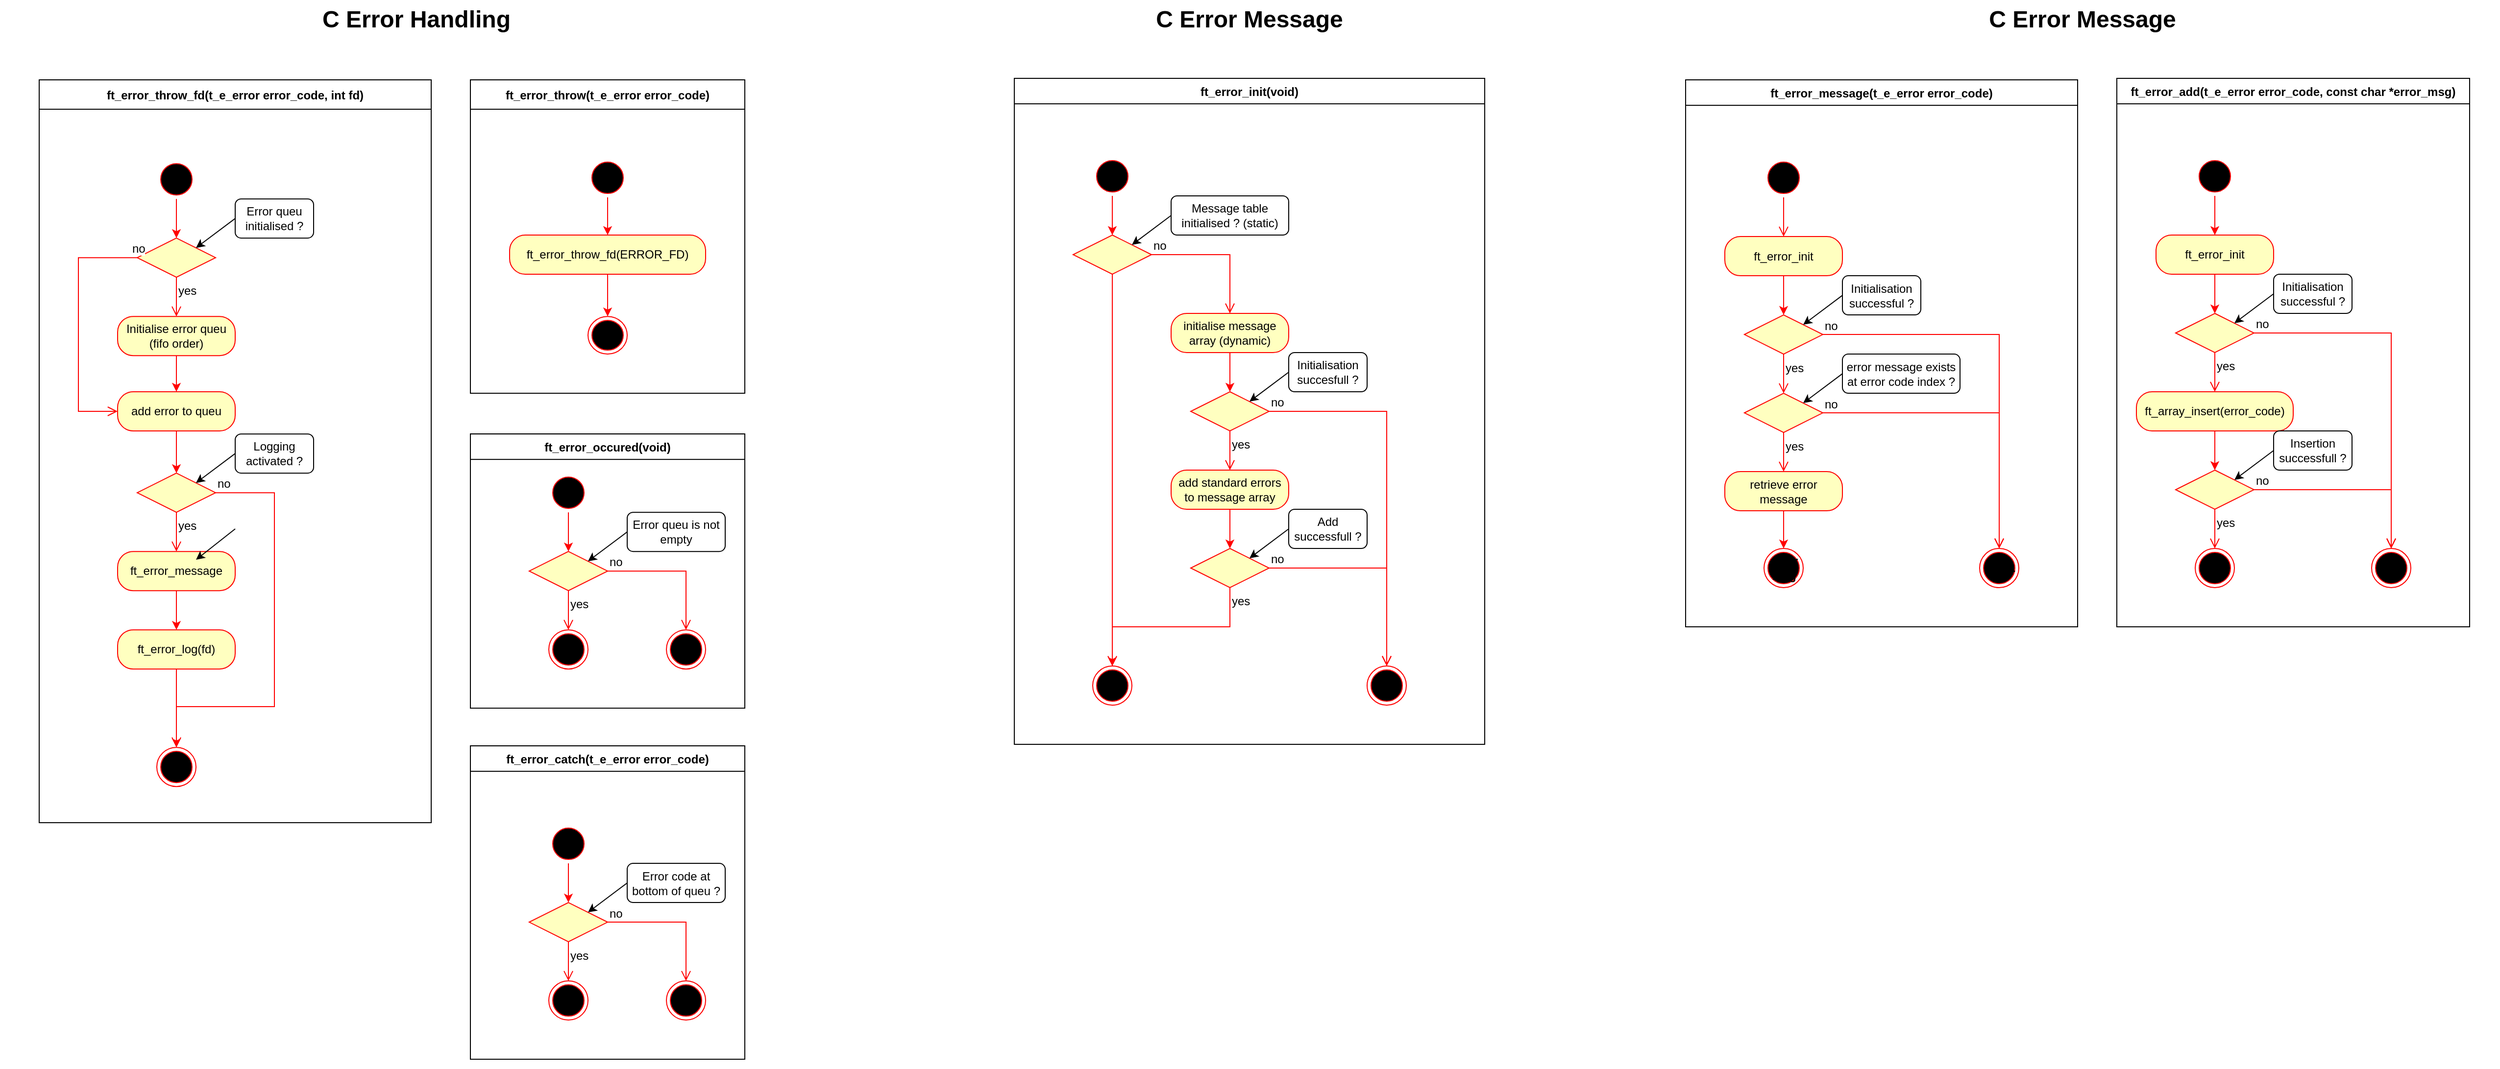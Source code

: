 <mxfile version="20.3.0" type="device"><diagram id="s4nt5JwHu6qUkKBdxJaM" name="Page-1"><mxGraphModel dx="1550" dy="939" grid="1" gridSize="10" guides="1" tooltips="1" connect="1" arrows="1" fold="1" page="1" pageScale="1" pageWidth="850" pageHeight="1100" math="0" shadow="0"><root><mxCell id="0"/><mxCell id="1" parent="0"/><mxCell id="h3yxT8eMC9dMR3vsySOS-83" value="" style="rounded=0;whiteSpace=wrap;html=1;strokeColor=default;fontSize=12;fillColor=none;" parent="1" vertex="1"><mxGeometry x="1035" y="80" width="480" height="680" as="geometry"/></mxCell><mxCell id="h3yxT8eMC9dMR3vsySOS-72" value="" style="rounded=0;whiteSpace=wrap;html=1;strokeColor=default;fontSize=12;fillColor=none;" parent="1" vertex="1"><mxGeometry x="1720" y="81.54" width="400" height="558.46" as="geometry"/></mxCell><mxCell id="h3yxT8eMC9dMR3vsySOS-24" value="" style="rounded=0;whiteSpace=wrap;html=1;strokeColor=default;fontSize=12;fillColor=none;" parent="1" vertex="1"><mxGeometry x="480" y="81.54" width="280" height="320" as="geometry"/></mxCell><mxCell id="h3yxT8eMC9dMR3vsySOS-1" value="C Error Handling" style="text;html=1;strokeColor=none;fillColor=none;align=center;verticalAlign=middle;whiteSpace=wrap;rounded=0;fontStyle=1;fontSize=24;" parent="1" vertex="1"><mxGeometry width="850" height="40" as="geometry"/></mxCell><mxCell id="h3yxT8eMC9dMR3vsySOS-196" style="edgeStyle=orthogonalEdgeStyle;rounded=0;sketch=0;orthogonalLoop=1;jettySize=auto;html=1;entryX=0.5;entryY=0;entryDx=0;entryDy=0;strokeColor=#FF0000;fontFamily=Helvetica;fontSize=12;fontColor=#7EA6E0;" parent="1" source="h3yxT8eMC9dMR3vsySOS-3" target="h3yxT8eMC9dMR3vsySOS-195" edge="1"><mxGeometry relative="1" as="geometry"/></mxCell><mxCell id="h3yxT8eMC9dMR3vsySOS-3" value="" style="ellipse;html=1;shape=startState;fillColor=#000000;strokeColor=#ff0000;fontSize=12;" parent="1" vertex="1"><mxGeometry x="600" y="161.54" width="40" height="40" as="geometry"/></mxCell><mxCell id="h3yxT8eMC9dMR3vsySOS-25" value="ft_error_throw(t_e_error error_code)" style="text;align=center;fontStyle=1;verticalAlign=middle;spacingLeft=3;spacingRight=3;strokeColor=default;rotatable=0;points=[[0,0.5],[1,0.5]];portConstraint=eastwest;rounded=0;fontSize=12;fillColor=default;" parent="1" vertex="1"><mxGeometry x="480" y="81.54" width="280" height="30" as="geometry"/></mxCell><mxCell id="h3yxT8eMC9dMR3vsySOS-29" value="" style="rounded=0;whiteSpace=wrap;html=1;strokeColor=default;fontSize=12;fillColor=none;" parent="1" vertex="1"><mxGeometry x="480" y="443.08" width="280" height="280" as="geometry"/></mxCell><mxCell id="h3yxT8eMC9dMR3vsySOS-30" value="ft_error_occured(void)" style="text;align=center;fontStyle=1;verticalAlign=middle;spacingLeft=3;spacingRight=3;strokeColor=default;rotatable=0;points=[[0,0.5],[1,0.5]];portConstraint=eastwest;rounded=0;fontSize=12;fillColor=default;" parent="1" vertex="1"><mxGeometry x="480" y="443.08" width="280" height="26" as="geometry"/></mxCell><mxCell id="h3yxT8eMC9dMR3vsySOS-39" style="edgeStyle=orthogonalEdgeStyle;rounded=0;orthogonalLoop=1;jettySize=auto;html=1;entryX=0.5;entryY=0;entryDx=0;entryDy=0;strokeColor=#FF0000;fontSize=12;" parent="1" source="h3yxT8eMC9dMR3vsySOS-35" target="h3yxT8eMC9dMR3vsySOS-36" edge="1"><mxGeometry relative="1" as="geometry"/></mxCell><mxCell id="h3yxT8eMC9dMR3vsySOS-35" value="" style="ellipse;html=1;shape=startState;fillColor=#000000;strokeColor=#ff0000;fontSize=12;" parent="1" vertex="1"><mxGeometry x="560" y="483.08" width="40" height="40" as="geometry"/></mxCell><mxCell id="h3yxT8eMC9dMR3vsySOS-36" value="" style="rhombus;whiteSpace=wrap;html=1;fillColor=#ffffc0;strokeColor=#ff0000;rounded=0;fontSize=12;" parent="1" vertex="1"><mxGeometry x="540" y="563.08" width="80" height="40" as="geometry"/></mxCell><mxCell id="h3yxT8eMC9dMR3vsySOS-37" value="no" style="edgeStyle=orthogonalEdgeStyle;html=1;align=left;verticalAlign=bottom;endArrow=open;endSize=8;strokeColor=#ff0000;rounded=0;fontSize=12;entryX=0.5;entryY=0;entryDx=0;entryDy=0;" parent="1" source="h3yxT8eMC9dMR3vsySOS-36" target="h3yxT8eMC9dMR3vsySOS-43" edge="1"><mxGeometry x="-1" relative="1" as="geometry"><mxPoint x="720" y="583.08" as="targetPoint"/></mxGeometry></mxCell><mxCell id="h3yxT8eMC9dMR3vsySOS-38" value="yes" style="edgeStyle=orthogonalEdgeStyle;html=1;align=left;verticalAlign=top;endArrow=open;endSize=8;strokeColor=#ff0000;rounded=0;fontSize=12;" parent="1" source="h3yxT8eMC9dMR3vsySOS-36" edge="1"><mxGeometry x="-1" relative="1" as="geometry"><mxPoint x="580" y="643.08" as="targetPoint"/></mxGeometry></mxCell><mxCell id="h3yxT8eMC9dMR3vsySOS-40" value="Error queu is not empty" style="text;html=1;strokeColor=default;fillColor=none;align=center;verticalAlign=middle;whiteSpace=wrap;rounded=1;fontSize=12;" parent="1" vertex="1"><mxGeometry x="640" y="523.08" width="100" height="40" as="geometry"/></mxCell><mxCell id="h3yxT8eMC9dMR3vsySOS-41" style="rounded=0;orthogonalLoop=1;jettySize=auto;html=1;fontSize=12;exitX=0;exitY=0.5;exitDx=0;exitDy=0;entryX=1;entryY=0;entryDx=0;entryDy=0;" parent="1" source="h3yxT8eMC9dMR3vsySOS-40" target="h3yxT8eMC9dMR3vsySOS-36" edge="1"><mxGeometry relative="1" as="geometry"><mxPoint x="600" y="573.08" as="targetPoint"/></mxGeometry></mxCell><mxCell id="h3yxT8eMC9dMR3vsySOS-42" value="true" style="ellipse;html=1;shape=endState;fillColor=#000000;strokeColor=#ff0000;rounded=0;fontSize=12;fontStyle=1" parent="1" vertex="1"><mxGeometry x="560" y="643.08" width="40" height="40" as="geometry"/></mxCell><mxCell id="h3yxT8eMC9dMR3vsySOS-43" value="false" style="ellipse;html=1;shape=endState;fillColor=#000000;strokeColor=#ff0000;rounded=0;fontSize=12;fontStyle=1" parent="1" vertex="1"><mxGeometry x="680" y="643.08" width="40" height="40" as="geometry"/></mxCell><mxCell id="h3yxT8eMC9dMR3vsySOS-44" value="" style="rounded=0;whiteSpace=wrap;html=1;strokeColor=default;fontSize=12;fillColor=none;" parent="1" vertex="1"><mxGeometry x="480" y="761.54" width="280" height="320" as="geometry"/></mxCell><mxCell id="h3yxT8eMC9dMR3vsySOS-45" value="ft_error_catch(t_e_error error_code)" style="text;align=center;fontStyle=1;verticalAlign=middle;spacingLeft=3;spacingRight=3;strokeColor=default;rotatable=0;points=[[0,0.5],[1,0.5]];portConstraint=eastwest;rounded=0;fontSize=12;fillColor=default;" parent="1" vertex="1"><mxGeometry x="480" y="761.54" width="280" height="26" as="geometry"/></mxCell><mxCell id="h3yxT8eMC9dMR3vsySOS-50" style="edgeStyle=orthogonalEdgeStyle;rounded=0;orthogonalLoop=1;jettySize=auto;html=1;entryX=0.5;entryY=0;entryDx=0;entryDy=0;strokeColor=#FF0000;fontSize=12;" parent="1" source="h3yxT8eMC9dMR3vsySOS-46" target="h3yxT8eMC9dMR3vsySOS-47" edge="1"><mxGeometry relative="1" as="geometry"/></mxCell><mxCell id="h3yxT8eMC9dMR3vsySOS-46" value="" style="ellipse;html=1;shape=startState;fillColor=#000000;strokeColor=#ff0000;fontSize=12;" parent="1" vertex="1"><mxGeometry x="560" y="841.54" width="40" height="40" as="geometry"/></mxCell><mxCell id="h3yxT8eMC9dMR3vsySOS-47" value="" style="rhombus;whiteSpace=wrap;html=1;fillColor=#ffffc0;strokeColor=#ff0000;rounded=0;fontSize=12;" parent="1" vertex="1"><mxGeometry x="540" y="921.54" width="80" height="40" as="geometry"/></mxCell><mxCell id="h3yxT8eMC9dMR3vsySOS-48" value="no" style="edgeStyle=orthogonalEdgeStyle;html=1;align=left;verticalAlign=bottom;endArrow=open;endSize=8;strokeColor=#ff0000;rounded=0;fontSize=12;entryX=0.5;entryY=0;entryDx=0;entryDy=0;" parent="1" source="h3yxT8eMC9dMR3vsySOS-47" target="h3yxT8eMC9dMR3vsySOS-56" edge="1"><mxGeometry x="-1" relative="1" as="geometry"><mxPoint x="720" y="941.54" as="targetPoint"/></mxGeometry></mxCell><mxCell id="h3yxT8eMC9dMR3vsySOS-49" value="yes" style="edgeStyle=orthogonalEdgeStyle;html=1;align=left;verticalAlign=top;endArrow=open;endSize=8;strokeColor=#ff0000;rounded=0;fontSize=12;entryX=0.5;entryY=0;entryDx=0;entryDy=0;" parent="1" source="h3yxT8eMC9dMR3vsySOS-47" target="h3yxT8eMC9dMR3vsySOS-53" edge="1"><mxGeometry x="-1" relative="1" as="geometry"><mxPoint x="580" y="1001.54" as="targetPoint"/></mxGeometry></mxCell><mxCell id="h3yxT8eMC9dMR3vsySOS-51" value="Error code at bottom of queu ?" style="text;html=1;strokeColor=default;fillColor=none;align=center;verticalAlign=middle;whiteSpace=wrap;rounded=1;fontSize=12;" parent="1" vertex="1"><mxGeometry x="640" y="881.54" width="100" height="40" as="geometry"/></mxCell><mxCell id="h3yxT8eMC9dMR3vsySOS-52" style="rounded=0;orthogonalLoop=1;jettySize=auto;html=1;fontSize=12;exitX=0;exitY=0.5;exitDx=0;exitDy=0;entryX=1;entryY=0;entryDx=0;entryDy=0;" parent="1" source="h3yxT8eMC9dMR3vsySOS-51" target="h3yxT8eMC9dMR3vsySOS-47" edge="1"><mxGeometry relative="1" as="geometry"><mxPoint x="600.0" y="931.54" as="targetPoint"/></mxGeometry></mxCell><mxCell id="h3yxT8eMC9dMR3vsySOS-53" value="true" style="ellipse;html=1;shape=endState;fillColor=#000000;strokeColor=#ff0000;rounded=0;fontSize=12;fontStyle=1" parent="1" vertex="1"><mxGeometry x="560" y="1001.54" width="40" height="40" as="geometry"/></mxCell><mxCell id="h3yxT8eMC9dMR3vsySOS-56" value="false" style="ellipse;html=1;shape=endState;fillColor=#000000;strokeColor=#ff0000;rounded=0;fontSize=12;fontStyle=1" parent="1" vertex="1"><mxGeometry x="680" y="1001.54" width="40" height="40" as="geometry"/></mxCell><mxCell id="h3yxT8eMC9dMR3vsySOS-57" style="edgeStyle=orthogonalEdgeStyle;rounded=0;orthogonalLoop=1;jettySize=auto;html=1;exitX=0.5;exitY=1;exitDx=0;exitDy=0;strokeColor=#FF0000;fontSize=12;" parent="1" source="h3yxT8eMC9dMR3vsySOS-44" target="h3yxT8eMC9dMR3vsySOS-44" edge="1"><mxGeometry relative="1" as="geometry"/></mxCell><mxCell id="h3yxT8eMC9dMR3vsySOS-71" value="ft_error_message(t_e_error error_code)" style="text;align=center;fontStyle=1;verticalAlign=middle;spacingLeft=3;spacingRight=3;strokeColor=default;rotatable=0;points=[[0,0.5],[1,0.5]];portConstraint=eastwest;rounded=0;fontSize=12;fillColor=default;" parent="1" vertex="1"><mxGeometry x="1720" y="81.54" width="400" height="26" as="geometry"/></mxCell><mxCell id="h3yxT8eMC9dMR3vsySOS-73" value="" style="ellipse;html=1;shape=startState;fillColor=#000000;strokeColor=#ff0000;rounded=0;fontSize=12;" parent="1" vertex="1"><mxGeometry x="1800" y="161.54" width="40" height="40" as="geometry"/></mxCell><mxCell id="h3yxT8eMC9dMR3vsySOS-74" value="" style="edgeStyle=orthogonalEdgeStyle;html=1;verticalAlign=bottom;endArrow=open;endSize=8;strokeColor=#ff0000;rounded=0;fontSize=12;entryX=0.5;entryY=0;entryDx=0;entryDy=0;" parent="1" source="h3yxT8eMC9dMR3vsySOS-73" target="h3yxT8eMC9dMR3vsySOS-95" edge="1"><mxGeometry relative="1" as="geometry"><mxPoint x="1820" y="241.54" as="targetPoint"/></mxGeometry></mxCell><mxCell id="h3yxT8eMC9dMR3vsySOS-82" value="ft_error_init(void)" style="text;align=center;fontStyle=1;verticalAlign=middle;spacingLeft=3;spacingRight=3;strokeColor=default;rotatable=0;points=[[0,0.5],[1,0.5]];portConstraint=eastwest;rounded=0;fontSize=12;fillColor=default;" parent="1" vertex="1"><mxGeometry x="1035" y="80" width="480" height="26" as="geometry"/></mxCell><mxCell id="h3yxT8eMC9dMR3vsySOS-92" style="edgeStyle=orthogonalEdgeStyle;rounded=0;orthogonalLoop=1;jettySize=auto;html=1;entryX=0.5;entryY=0;entryDx=0;entryDy=0;strokeColor=#FF0000;fontFamily=Helvetica;fontSize=12;fontColor=default;" parent="1" source="h3yxT8eMC9dMR3vsySOS-84" target="h3yxT8eMC9dMR3vsySOS-87" edge="1"><mxGeometry relative="1" as="geometry"/></mxCell><mxCell id="h3yxT8eMC9dMR3vsySOS-84" value="" style="ellipse;html=1;shape=startState;fillColor=#000000;strokeColor=#ff0000;rounded=0;fontSize=12;" parent="1" vertex="1"><mxGeometry x="1115" y="160" width="40" height="40" as="geometry"/></mxCell><mxCell id="h3yxT8eMC9dMR3vsySOS-128" style="edgeStyle=orthogonalEdgeStyle;rounded=0;orthogonalLoop=1;jettySize=auto;html=1;entryX=0.5;entryY=0;entryDx=0;entryDy=0;strokeColor=#FF0000;fontFamily=Helvetica;fontSize=12;fontColor=default;" parent="1" source="h3yxT8eMC9dMR3vsySOS-85" target="h3yxT8eMC9dMR3vsySOS-125" edge="1"><mxGeometry relative="1" as="geometry"/></mxCell><mxCell id="h3yxT8eMC9dMR3vsySOS-85" value="initialise message array (dynamic)" style="rounded=1;whiteSpace=wrap;html=1;arcSize=40;fontColor=#000000;fillColor=#ffffc0;strokeColor=#ff0000;fontSize=12;" parent="1" vertex="1"><mxGeometry x="1195" y="320" width="120" height="40" as="geometry"/></mxCell><mxCell id="h3yxT8eMC9dMR3vsySOS-138" style="edgeStyle=orthogonalEdgeStyle;rounded=0;orthogonalLoop=1;jettySize=auto;html=1;exitX=0.5;exitY=1;exitDx=0;exitDy=0;entryX=0.5;entryY=0;entryDx=0;entryDy=0;strokeColor=#FF0000;fontFamily=Helvetica;fontSize=12;fontColor=default;" parent="1" source="h3yxT8eMC9dMR3vsySOS-87" target="h3yxT8eMC9dMR3vsySOS-124" edge="1"><mxGeometry relative="1" as="geometry"/></mxCell><mxCell id="h3yxT8eMC9dMR3vsySOS-87" value="" style="rhombus;whiteSpace=wrap;html=1;fillColor=#ffffc0;strokeColor=#ff0000;rounded=0;fontFamily=Helvetica;fontSize=12;fontColor=default;" parent="1" vertex="1"><mxGeometry x="1095" y="240" width="80" height="40" as="geometry"/></mxCell><mxCell id="h3yxT8eMC9dMR3vsySOS-88" value="no" style="edgeStyle=orthogonalEdgeStyle;html=1;align=left;verticalAlign=bottom;endArrow=open;endSize=8;strokeColor=#ff0000;rounded=0;fontFamily=Helvetica;fontSize=12;fontColor=default;entryX=0.5;entryY=0;entryDx=0;entryDy=0;" parent="1" source="h3yxT8eMC9dMR3vsySOS-87" target="h3yxT8eMC9dMR3vsySOS-85" edge="1"><mxGeometry x="-1" relative="1" as="geometry"><mxPoint x="1275" y="260" as="targetPoint"/></mxGeometry></mxCell><mxCell id="h3yxT8eMC9dMR3vsySOS-90" value="Message table initialised ? (static)" style="text;html=1;strokeColor=default;fillColor=none;align=center;verticalAlign=middle;whiteSpace=wrap;rounded=1;fontSize=12;" parent="1" vertex="1"><mxGeometry x="1195" y="200" width="120" height="40" as="geometry"/></mxCell><mxCell id="h3yxT8eMC9dMR3vsySOS-91" style="rounded=0;orthogonalLoop=1;jettySize=auto;html=1;fontSize=12;exitX=0;exitY=0.5;exitDx=0;exitDy=0;entryX=1;entryY=0;entryDx=0;entryDy=0;" parent="1" source="h3yxT8eMC9dMR3vsySOS-90" edge="1"><mxGeometry relative="1" as="geometry"><mxPoint x="1155" y="250" as="targetPoint"/></mxGeometry></mxCell><mxCell id="h3yxT8eMC9dMR3vsySOS-145" style="edgeStyle=orthogonalEdgeStyle;rounded=0;orthogonalLoop=1;jettySize=auto;html=1;entryX=0.5;entryY=0;entryDx=0;entryDy=0;strokeColor=#FF0000;fontFamily=Helvetica;fontSize=12;fontColor=default;" parent="1" source="h3yxT8eMC9dMR3vsySOS-95" target="h3yxT8eMC9dMR3vsySOS-140" edge="1"><mxGeometry relative="1" as="geometry"/></mxCell><mxCell id="h3yxT8eMC9dMR3vsySOS-95" value="ft_error_init" style="rounded=1;whiteSpace=wrap;html=1;arcSize=40;fontColor=#000000;fillColor=#ffffc0;strokeColor=#ff0000;fontSize=12;" parent="1" vertex="1"><mxGeometry x="1760" y="241.54" width="120" height="40" as="geometry"/></mxCell><mxCell id="h3yxT8eMC9dMR3vsySOS-102" value="" style="rhombus;whiteSpace=wrap;html=1;fillColor=#ffffc0;strokeColor=#ff0000;rounded=0;fontFamily=Helvetica;fontSize=12;fontColor=default;" parent="1" vertex="1"><mxGeometry x="1780" y="401.54" width="80" height="40" as="geometry"/></mxCell><mxCell id="h3yxT8eMC9dMR3vsySOS-103" value="no" style="edgeStyle=orthogonalEdgeStyle;html=1;align=left;verticalAlign=bottom;endArrow=open;endSize=8;strokeColor=#ff0000;rounded=0;fontFamily=Helvetica;fontSize=12;fontColor=default;entryX=0.5;entryY=0;entryDx=0;entryDy=0;" parent="1" source="h3yxT8eMC9dMR3vsySOS-102" target="h3yxT8eMC9dMR3vsySOS-109" edge="1"><mxGeometry x="-1" relative="1" as="geometry"><mxPoint x="1960" y="421.54" as="targetPoint"/></mxGeometry></mxCell><mxCell id="h3yxT8eMC9dMR3vsySOS-104" value="yes" style="edgeStyle=orthogonalEdgeStyle;html=1;align=left;verticalAlign=top;endArrow=open;endSize=8;strokeColor=#ff0000;rounded=0;fontFamily=Helvetica;fontSize=12;fontColor=default;entryX=0.5;entryY=0;entryDx=0;entryDy=0;" parent="1" source="h3yxT8eMC9dMR3vsySOS-102" target="h3yxT8eMC9dMR3vsySOS-224" edge="1"><mxGeometry x="-1" relative="1" as="geometry"><mxPoint x="1820" y="481.54" as="targetPoint"/></mxGeometry></mxCell><mxCell id="h3yxT8eMC9dMR3vsySOS-105" value="error message exists at error code index ?" style="text;html=1;strokeColor=default;fillColor=none;align=center;verticalAlign=middle;whiteSpace=wrap;rounded=1;fontSize=12;" parent="1" vertex="1"><mxGeometry x="1880" y="361.54" width="120" height="40" as="geometry"/></mxCell><mxCell id="h3yxT8eMC9dMR3vsySOS-106" style="rounded=0;orthogonalLoop=1;jettySize=auto;html=1;fontSize=12;exitX=0;exitY=0.5;exitDx=0;exitDy=0;entryX=1;entryY=0;entryDx=0;entryDy=0;" parent="1" source="h3yxT8eMC9dMR3vsySOS-105" target="h3yxT8eMC9dMR3vsySOS-102" edge="1"><mxGeometry relative="1" as="geometry"><mxPoint x="1840" y="411.54" as="targetPoint"/></mxGeometry></mxCell><mxCell id="h3yxT8eMC9dMR3vsySOS-109" value="NULL" style="ellipse;html=1;shape=endState;fillColor=#000000;strokeColor=#ff0000;rounded=0;fontFamily=Helvetica;fontSize=12;fontColor=default;fontStyle=1" parent="1" vertex="1"><mxGeometry x="2020" y="560" width="40" height="40" as="geometry"/></mxCell><mxCell id="h3yxT8eMC9dMR3vsySOS-110" value="" style="rounded=0;whiteSpace=wrap;html=1;strokeColor=default;fontSize=12;fillColor=none;" parent="1" vertex="1"><mxGeometry x="2160" y="80.0" width="360" height="560" as="geometry"/></mxCell><mxCell id="h3yxT8eMC9dMR3vsySOS-111" value="ft_error_add(t_e_error error_code, const char *error_msg)" style="text;align=center;fontStyle=1;verticalAlign=middle;spacingLeft=3;spacingRight=3;strokeColor=default;rotatable=0;points=[[0,0.5],[1,0.5]];portConstraint=eastwest;rounded=0;fontSize=12;fillColor=default;" parent="1" vertex="1"><mxGeometry x="2160" y="80.0" width="360" height="26" as="geometry"/></mxCell><mxCell id="h3yxT8eMC9dMR3vsySOS-155" style="edgeStyle=orthogonalEdgeStyle;rounded=0;orthogonalLoop=1;jettySize=auto;html=1;entryX=0.5;entryY=0;entryDx=0;entryDy=0;strokeColor=#FF0000;fontFamily=Helvetica;fontSize=12;fontColor=default;" parent="1" source="h3yxT8eMC9dMR3vsySOS-112" target="h3yxT8eMC9dMR3vsySOS-150" edge="1"><mxGeometry relative="1" as="geometry"/></mxCell><mxCell id="h3yxT8eMC9dMR3vsySOS-112" value="" style="ellipse;html=1;shape=startState;fillColor=#000000;strokeColor=#ff0000;rounded=0;fontSize=12;" parent="1" vertex="1"><mxGeometry x="2240" y="160.0" width="40" height="40" as="geometry"/></mxCell><mxCell id="h3yxT8eMC9dMR3vsySOS-121" style="edgeStyle=orthogonalEdgeStyle;rounded=0;orthogonalLoop=1;jettySize=auto;html=1;entryX=0.5;entryY=0;entryDx=0;entryDy=0;strokeColor=#FF0000;fontFamily=Helvetica;fontSize=12;fontColor=default;" parent="1" source="h3yxT8eMC9dMR3vsySOS-113" target="h3yxT8eMC9dMR3vsySOS-115" edge="1"><mxGeometry relative="1" as="geometry"/></mxCell><mxCell id="h3yxT8eMC9dMR3vsySOS-113" value="ft_array_insert(error_code)" style="rounded=1;whiteSpace=wrap;html=1;arcSize=40;fontColor=#000000;fillColor=#ffffc0;strokeColor=#ff0000;fontSize=12;" parent="1" vertex="1"><mxGeometry x="2180" y="400" width="160" height="40" as="geometry"/></mxCell><mxCell id="h3yxT8eMC9dMR3vsySOS-115" value="&amp;nbsp;" style="rhombus;whiteSpace=wrap;html=1;fillColor=#ffffc0;strokeColor=#ff0000;rounded=0;fontFamily=Helvetica;fontSize=12;fontColor=default;" parent="1" vertex="1"><mxGeometry x="2220" y="480" width="80" height="40" as="geometry"/></mxCell><mxCell id="h3yxT8eMC9dMR3vsySOS-116" value="no" style="edgeStyle=orthogonalEdgeStyle;html=1;align=left;verticalAlign=bottom;endArrow=open;endSize=8;strokeColor=#ff0000;rounded=0;fontFamily=Helvetica;fontSize=12;fontColor=default;entryX=0;entryY=0.5;entryDx=0;entryDy=0;" parent="1" source="h3yxT8eMC9dMR3vsySOS-115" target="h3yxT8eMC9dMR3vsySOS-123" edge="1"><mxGeometry x="-1" relative="1" as="geometry"><mxPoint x="2400" y="500" as="targetPoint"/></mxGeometry></mxCell><mxCell id="h3yxT8eMC9dMR3vsySOS-117" value="yes" style="edgeStyle=orthogonalEdgeStyle;html=1;align=left;verticalAlign=top;endArrow=open;endSize=8;strokeColor=#ff0000;rounded=0;fontFamily=Helvetica;fontSize=12;fontColor=default;" parent="1" source="h3yxT8eMC9dMR3vsySOS-115" edge="1"><mxGeometry x="-1" relative="1" as="geometry"><mxPoint x="2260" y="560" as="targetPoint"/></mxGeometry></mxCell><mxCell id="h3yxT8eMC9dMR3vsySOS-118" style="rounded=0;orthogonalLoop=1;jettySize=auto;html=1;fontSize=12;exitX=0;exitY=0.5;exitDx=0;exitDy=0;entryX=1;entryY=0;entryDx=0;entryDy=0;" parent="1" source="h3yxT8eMC9dMR3vsySOS-119" edge="1"><mxGeometry relative="1" as="geometry"><mxPoint x="2280" y="490" as="targetPoint"/></mxGeometry></mxCell><mxCell id="h3yxT8eMC9dMR3vsySOS-119" value="Insertion successfull ?" style="text;html=1;strokeColor=default;fillColor=none;align=center;verticalAlign=middle;whiteSpace=wrap;rounded=1;fontSize=12;" parent="1" vertex="1"><mxGeometry x="2320" y="440" width="80" height="40" as="geometry"/></mxCell><mxCell id="h3yxT8eMC9dMR3vsySOS-122" value="0" style="ellipse;html=1;shape=endState;fillColor=#000000;strokeColor=#ff0000;rounded=0;fontFamily=Helvetica;fontSize=12;fontColor=default;fontStyle=1" parent="1" vertex="1"><mxGeometry x="2240" y="560" width="40" height="40" as="geometry"/></mxCell><mxCell id="h3yxT8eMC9dMR3vsySOS-123" value="1" style="ellipse;html=1;shape=endState;fillColor=#000000;strokeColor=#ff0000;rounded=0;fontFamily=Helvetica;fontSize=12;fontColor=default;fontStyle=1;direction=south;" parent="1" vertex="1"><mxGeometry x="2420" y="560" width="40" height="40" as="geometry"/></mxCell><mxCell id="h3yxT8eMC9dMR3vsySOS-124" value="0" style="ellipse;html=1;shape=endState;fillColor=#000000;strokeColor=#ff0000;rounded=0;fontFamily=Helvetica;fontSize=12;fontColor=default;fontStyle=1" parent="1" vertex="1"><mxGeometry x="1115" y="680" width="40" height="40" as="geometry"/></mxCell><mxCell id="h3yxT8eMC9dMR3vsySOS-125" value="" style="rhombus;whiteSpace=wrap;html=1;fillColor=#ffffc0;strokeColor=#ff0000;rounded=0;fontFamily=Helvetica;fontSize=12;fontColor=default;" parent="1" vertex="1"><mxGeometry x="1215" y="400" width="80" height="40" as="geometry"/></mxCell><mxCell id="h3yxT8eMC9dMR3vsySOS-126" value="no" style="edgeStyle=orthogonalEdgeStyle;html=1;align=left;verticalAlign=bottom;endArrow=open;endSize=8;strokeColor=#ff0000;rounded=0;fontFamily=Helvetica;fontSize=12;fontColor=default;entryX=0.5;entryY=0;entryDx=0;entryDy=0;" parent="1" source="h3yxT8eMC9dMR3vsySOS-125" target="h3yxT8eMC9dMR3vsySOS-139" edge="1"><mxGeometry x="-1" relative="1" as="geometry"><mxPoint x="1395" y="420" as="targetPoint"/></mxGeometry></mxCell><mxCell id="h3yxT8eMC9dMR3vsySOS-127" value="yes" style="edgeStyle=orthogonalEdgeStyle;html=1;align=left;verticalAlign=top;endArrow=open;endSize=8;strokeColor=#ff0000;rounded=0;fontFamily=Helvetica;fontSize=12;fontColor=default;entryX=0.5;entryY=0;entryDx=0;entryDy=0;" parent="1" source="h3yxT8eMC9dMR3vsySOS-125" target="h3yxT8eMC9dMR3vsySOS-131" edge="1"><mxGeometry x="-1" relative="1" as="geometry"><mxPoint x="1255" y="480" as="targetPoint"/></mxGeometry></mxCell><mxCell id="h3yxT8eMC9dMR3vsySOS-129" style="rounded=0;orthogonalLoop=1;jettySize=auto;html=1;fontSize=12;exitX=0;exitY=0.5;exitDx=0;exitDy=0;entryX=1;entryY=0;entryDx=0;entryDy=0;" parent="1" source="h3yxT8eMC9dMR3vsySOS-130" edge="1"><mxGeometry relative="1" as="geometry"><mxPoint x="1275" y="410" as="targetPoint"/></mxGeometry></mxCell><mxCell id="h3yxT8eMC9dMR3vsySOS-130" value="Initialisation succesfull ?" style="text;html=1;strokeColor=default;fillColor=none;align=center;verticalAlign=middle;whiteSpace=wrap;rounded=1;fontSize=12;" parent="1" vertex="1"><mxGeometry x="1315" y="360" width="80" height="40" as="geometry"/></mxCell><mxCell id="h3yxT8eMC9dMR3vsySOS-137" style="edgeStyle=orthogonalEdgeStyle;rounded=0;orthogonalLoop=1;jettySize=auto;html=1;exitX=0.5;exitY=1;exitDx=0;exitDy=0;entryX=0.5;entryY=0;entryDx=0;entryDy=0;strokeColor=#FF0000;fontFamily=Helvetica;fontSize=12;fontColor=default;" parent="1" source="h3yxT8eMC9dMR3vsySOS-131" target="h3yxT8eMC9dMR3vsySOS-132" edge="1"><mxGeometry relative="1" as="geometry"/></mxCell><mxCell id="h3yxT8eMC9dMR3vsySOS-131" value="add standard errors to message array" style="rounded=1;whiteSpace=wrap;html=1;arcSize=40;fontColor=#000000;fillColor=#ffffc0;strokeColor=#ff0000;fontSize=12;" parent="1" vertex="1"><mxGeometry x="1195" y="480" width="120" height="40" as="geometry"/></mxCell><mxCell id="h3yxT8eMC9dMR3vsySOS-132" value="" style="rhombus;whiteSpace=wrap;html=1;fillColor=#ffffc0;strokeColor=#ff0000;rounded=0;fontFamily=Helvetica;fontSize=12;fontColor=default;" parent="1" vertex="1"><mxGeometry x="1215" y="560" width="80" height="40" as="geometry"/></mxCell><mxCell id="h3yxT8eMC9dMR3vsySOS-133" value="no" style="edgeStyle=orthogonalEdgeStyle;html=1;align=left;verticalAlign=bottom;endArrow=open;endSize=8;strokeColor=#ff0000;rounded=0;fontFamily=Helvetica;fontSize=12;fontColor=default;entryX=0.5;entryY=0;entryDx=0;entryDy=0;" parent="1" source="h3yxT8eMC9dMR3vsySOS-132" target="h3yxT8eMC9dMR3vsySOS-139" edge="1"><mxGeometry x="-1" relative="1" as="geometry"><mxPoint x="1395" y="580" as="targetPoint"/></mxGeometry></mxCell><mxCell id="h3yxT8eMC9dMR3vsySOS-134" value="yes" style="edgeStyle=orthogonalEdgeStyle;html=1;align=left;verticalAlign=top;endArrow=open;endSize=8;strokeColor=#ff0000;rounded=0;fontFamily=Helvetica;fontSize=12;fontColor=default;entryX=0.5;entryY=0;entryDx=0;entryDy=0;" parent="1" source="h3yxT8eMC9dMR3vsySOS-132" target="h3yxT8eMC9dMR3vsySOS-124" edge="1"><mxGeometry x="-1" relative="1" as="geometry"><mxPoint x="1255" y="660" as="targetPoint"/><Array as="points"><mxPoint x="1255" y="640"/><mxPoint x="1135" y="640"/></Array></mxGeometry></mxCell><mxCell id="h3yxT8eMC9dMR3vsySOS-135" value="Add successfull ?" style="text;html=1;strokeColor=default;fillColor=none;align=center;verticalAlign=middle;whiteSpace=wrap;rounded=1;fontSize=12;" parent="1" vertex="1"><mxGeometry x="1315" y="520" width="80" height="40" as="geometry"/></mxCell><mxCell id="h3yxT8eMC9dMR3vsySOS-136" style="rounded=0;orthogonalLoop=1;jettySize=auto;html=1;fontSize=12;exitX=0;exitY=0.5;exitDx=0;exitDy=0;entryX=1;entryY=0;entryDx=0;entryDy=0;" parent="1" source="h3yxT8eMC9dMR3vsySOS-135" target="h3yxT8eMC9dMR3vsySOS-132" edge="1"><mxGeometry relative="1" as="geometry"><mxPoint x="1275" y="570" as="targetPoint"/></mxGeometry></mxCell><mxCell id="h3yxT8eMC9dMR3vsySOS-139" value="1" style="ellipse;html=1;shape=endState;fillColor=#000000;strokeColor=#ff0000;rounded=0;fontFamily=Helvetica;fontSize=12;fontColor=default;fontStyle=1" parent="1" vertex="1"><mxGeometry x="1395" y="680" width="40" height="40" as="geometry"/></mxCell><mxCell id="h3yxT8eMC9dMR3vsySOS-140" value="" style="rhombus;whiteSpace=wrap;html=1;fillColor=#ffffc0;strokeColor=#ff0000;rounded=0;fontFamily=Helvetica;fontSize=12;fontColor=default;" parent="1" vertex="1"><mxGeometry x="1780" y="321.54" width="80" height="40" as="geometry"/></mxCell><mxCell id="h3yxT8eMC9dMR3vsySOS-141" value="no" style="edgeStyle=orthogonalEdgeStyle;html=1;align=left;verticalAlign=bottom;endArrow=open;endSize=8;strokeColor=#ff0000;rounded=0;fontFamily=Helvetica;fontSize=12;fontColor=default;entryX=0.5;entryY=0;entryDx=0;entryDy=0;" parent="1" source="h3yxT8eMC9dMR3vsySOS-140" target="h3yxT8eMC9dMR3vsySOS-109" edge="1"><mxGeometry x="-1" relative="1" as="geometry"><mxPoint x="1960" y="341.54" as="targetPoint"/></mxGeometry></mxCell><mxCell id="h3yxT8eMC9dMR3vsySOS-142" value="yes" style="edgeStyle=orthogonalEdgeStyle;html=1;align=left;verticalAlign=top;endArrow=open;endSize=8;strokeColor=#ff0000;rounded=0;fontFamily=Helvetica;fontSize=12;fontColor=default;entryX=0.5;entryY=0;entryDx=0;entryDy=0;" parent="1" source="h3yxT8eMC9dMR3vsySOS-140" target="h3yxT8eMC9dMR3vsySOS-102" edge="1"><mxGeometry x="-1" relative="1" as="geometry"><mxPoint x="1820" y="401.54" as="targetPoint"/></mxGeometry></mxCell><mxCell id="h3yxT8eMC9dMR3vsySOS-143" value="Initialisation&lt;br&gt;successful ?" style="text;html=1;strokeColor=default;fillColor=none;align=center;verticalAlign=middle;whiteSpace=wrap;rounded=1;fontSize=12;" parent="1" vertex="1"><mxGeometry x="1880" y="281.54" width="80" height="40" as="geometry"/></mxCell><mxCell id="h3yxT8eMC9dMR3vsySOS-144" style="rounded=0;orthogonalLoop=1;jettySize=auto;html=1;fontSize=12;exitX=0;exitY=0.5;exitDx=0;exitDy=0;entryX=1;entryY=0;entryDx=0;entryDy=0;" parent="1" source="h3yxT8eMC9dMR3vsySOS-143" target="h3yxT8eMC9dMR3vsySOS-140" edge="1"><mxGeometry relative="1" as="geometry"><mxPoint x="1840" y="331.54" as="targetPoint"/></mxGeometry></mxCell><mxCell id="h3yxT8eMC9dMR3vsySOS-149" style="edgeStyle=orthogonalEdgeStyle;rounded=0;orthogonalLoop=1;jettySize=auto;html=1;entryX=0.5;entryY=0;entryDx=0;entryDy=0;strokeColor=#FF0000;fontFamily=Helvetica;fontSize=12;fontColor=default;" parent="1" source="h3yxT8eMC9dMR3vsySOS-150" target="h3yxT8eMC9dMR3vsySOS-151" edge="1"><mxGeometry relative="1" as="geometry"/></mxCell><mxCell id="h3yxT8eMC9dMR3vsySOS-150" value="ft_error_init" style="rounded=1;whiteSpace=wrap;html=1;arcSize=40;fontColor=#000000;fillColor=#ffffc0;strokeColor=#ff0000;fontSize=12;" parent="1" vertex="1"><mxGeometry x="2200" y="240.0" width="120" height="40" as="geometry"/></mxCell><mxCell id="h3yxT8eMC9dMR3vsySOS-151" value="" style="rhombus;whiteSpace=wrap;html=1;fillColor=#ffffc0;strokeColor=#ff0000;rounded=0;fontFamily=Helvetica;fontSize=12;fontColor=default;" parent="1" vertex="1"><mxGeometry x="2220" y="320" width="80" height="40" as="geometry"/></mxCell><mxCell id="h3yxT8eMC9dMR3vsySOS-152" value="yes" style="edgeStyle=orthogonalEdgeStyle;html=1;align=left;verticalAlign=top;endArrow=open;endSize=8;strokeColor=#ff0000;rounded=0;fontFamily=Helvetica;fontSize=12;fontColor=default;entryX=0.5;entryY=0;entryDx=0;entryDy=0;" parent="1" source="h3yxT8eMC9dMR3vsySOS-151" target="h3yxT8eMC9dMR3vsySOS-113" edge="1"><mxGeometry x="-1" relative="1" as="geometry"><mxPoint x="2260" y="400" as="targetPoint"/></mxGeometry></mxCell><mxCell id="h3yxT8eMC9dMR3vsySOS-153" value="Initialisation&lt;br&gt;successful ?" style="text;html=1;strokeColor=default;fillColor=none;align=center;verticalAlign=middle;whiteSpace=wrap;rounded=1;fontSize=12;" parent="1" vertex="1"><mxGeometry x="2320" y="280" width="80" height="40" as="geometry"/></mxCell><mxCell id="h3yxT8eMC9dMR3vsySOS-154" style="rounded=0;orthogonalLoop=1;jettySize=auto;html=1;fontSize=12;exitX=0;exitY=0.5;exitDx=0;exitDy=0;entryX=1;entryY=0;entryDx=0;entryDy=0;" parent="1" source="h3yxT8eMC9dMR3vsySOS-153" target="h3yxT8eMC9dMR3vsySOS-151" edge="1"><mxGeometry relative="1" as="geometry"><mxPoint x="2280" y="330" as="targetPoint"/></mxGeometry></mxCell><mxCell id="h3yxT8eMC9dMR3vsySOS-156" value="no" style="edgeStyle=orthogonalEdgeStyle;html=1;align=left;verticalAlign=bottom;endArrow=open;endSize=8;strokeColor=#ff0000;rounded=0;fontFamily=Helvetica;fontSize=12;fontColor=default;entryX=0;entryY=0.5;entryDx=0;entryDy=0;exitX=1;exitY=0.5;exitDx=0;exitDy=0;" parent="1" source="h3yxT8eMC9dMR3vsySOS-151" target="h3yxT8eMC9dMR3vsySOS-123" edge="1"><mxGeometry x="-1" relative="1" as="geometry"><mxPoint x="2490" y="-70.0" as="targetPoint"/><mxPoint x="2310" y="-210.0" as="sourcePoint"/><Array as="points"><mxPoint x="2440" y="340"/><mxPoint x="2440" y="560"/></Array></mxGeometry></mxCell><mxCell id="h3yxT8eMC9dMR3vsySOS-158" style="edgeStyle=orthogonalEdgeStyle;rounded=0;orthogonalLoop=1;jettySize=auto;html=1;exitX=0.5;exitY=1;exitDx=0;exitDy=0;strokeColor=#FF0000;fontFamily=Helvetica;fontSize=12;fontColor=default;" parent="1" source="h3yxT8eMC9dMR3vsySOS-110" target="h3yxT8eMC9dMR3vsySOS-110" edge="1"><mxGeometry relative="1" as="geometry"/></mxCell><mxCell id="h3yxT8eMC9dMR3vsySOS-159" value="C Error Message" style="text;html=1;strokeColor=none;fillColor=none;align=center;verticalAlign=middle;whiteSpace=wrap;rounded=0;fontStyle=1;fontSize=24;" parent="1" vertex="1"><mxGeometry x="850" width="850" height="40" as="geometry"/></mxCell><mxCell id="h3yxT8eMC9dMR3vsySOS-160" value="C Error Message" style="text;html=1;strokeColor=none;fillColor=none;align=center;verticalAlign=middle;whiteSpace=wrap;rounded=0;fontStyle=1;fontSize=24;" parent="1" vertex="1"><mxGeometry x="1700" width="850" height="40" as="geometry"/></mxCell><mxCell id="h3yxT8eMC9dMR3vsySOS-167" value="" style="rounded=0;whiteSpace=wrap;html=1;strokeColor=default;fontSize=12;fillColor=none;" parent="1" vertex="1"><mxGeometry x="40" y="81.54" width="400" height="758.46" as="geometry"/></mxCell><mxCell id="h3yxT8eMC9dMR3vsySOS-168" style="edgeStyle=orthogonalEdgeStyle;rounded=0;orthogonalLoop=1;jettySize=auto;html=1;entryX=0.5;entryY=0;entryDx=0;entryDy=0;strokeColor=#FF0000;fontFamily=Helvetica;fontSize=12;fontColor=default;" parent="1" source="h3yxT8eMC9dMR3vsySOS-169" target="h3yxT8eMC9dMR3vsySOS-170" edge="1"><mxGeometry relative="1" as="geometry"/></mxCell><mxCell id="h3yxT8eMC9dMR3vsySOS-169" value="" style="ellipse;html=1;shape=startState;fillColor=#000000;strokeColor=#ff0000;fontSize=12;" parent="1" vertex="1"><mxGeometry x="160" y="163.08" width="40" height="40" as="geometry"/></mxCell><mxCell id="h3yxT8eMC9dMR3vsySOS-170" value="" style="rhombus;whiteSpace=wrap;html=1;fillColor=#ffffc0;strokeColor=#ff0000;fontSize=12;" parent="1" vertex="1"><mxGeometry x="140" y="243.08" width="80" height="40" as="geometry"/></mxCell><mxCell id="h3yxT8eMC9dMR3vsySOS-172" value="yes" style="edgeStyle=orthogonalEdgeStyle;html=1;align=left;verticalAlign=top;endArrow=open;endSize=8;strokeColor=#ff0000;rounded=0;fontSize=12;" parent="1" source="h3yxT8eMC9dMR3vsySOS-170" edge="1"><mxGeometry x="-1" relative="1" as="geometry"><mxPoint x="180" y="323.08" as="targetPoint"/></mxGeometry></mxCell><mxCell id="h3yxT8eMC9dMR3vsySOS-173" style="rounded=0;orthogonalLoop=1;jettySize=auto;html=1;entryX=1;entryY=0;entryDx=0;entryDy=0;fontSize=12;exitX=0;exitY=0.5;exitDx=0;exitDy=0;" parent="1" source="h3yxT8eMC9dMR3vsySOS-174" target="h3yxT8eMC9dMR3vsySOS-170" edge="1"><mxGeometry relative="1" as="geometry"/></mxCell><mxCell id="h3yxT8eMC9dMR3vsySOS-174" value="Error queu initialised ?" style="text;html=1;strokeColor=default;fillColor=none;align=center;verticalAlign=middle;whiteSpace=wrap;rounded=1;fontSize=12;" parent="1" vertex="1"><mxGeometry x="240" y="203.08" width="80" height="40" as="geometry"/></mxCell><mxCell id="h3yxT8eMC9dMR3vsySOS-209" style="edgeStyle=orthogonalEdgeStyle;rounded=0;sketch=0;orthogonalLoop=1;jettySize=auto;html=1;entryX=0.5;entryY=0;entryDx=0;entryDy=0;strokeColor=#FF0000;fontFamily=Helvetica;fontSize=12;fontColor=#7EA6E0;" parent="1" source="h3yxT8eMC9dMR3vsySOS-176" target="h3yxT8eMC9dMR3vsySOS-178" edge="1"><mxGeometry relative="1" as="geometry"><mxPoint x="180" y="401.54" as="targetPoint"/></mxGeometry></mxCell><mxCell id="h3yxT8eMC9dMR3vsySOS-176" value="Initialise error queu (fifo order)" style="rounded=1;whiteSpace=wrap;html=1;arcSize=40;fontColor=#000000;fillColor=#ffffc0;strokeColor=#ff0000;fontSize=12;" parent="1" vertex="1"><mxGeometry x="120" y="323.08" width="120" height="40" as="geometry"/></mxCell><mxCell id="h3yxT8eMC9dMR3vsySOS-218" style="edgeStyle=orthogonalEdgeStyle;rounded=0;sketch=0;orthogonalLoop=1;jettySize=auto;html=1;exitX=0.5;exitY=1;exitDx=0;exitDy=0;entryX=0.5;entryY=0;entryDx=0;entryDy=0;strokeColor=#FF0000;fontFamily=Helvetica;fontSize=12;fontColor=#7EA6E0;" parent="1" source="h3yxT8eMC9dMR3vsySOS-178" target="h3yxT8eMC9dMR3vsySOS-180" edge="1"><mxGeometry relative="1" as="geometry"><mxPoint x="180" y="480" as="targetPoint"/></mxGeometry></mxCell><mxCell id="h3yxT8eMC9dMR3vsySOS-178" value="add error to queu" style="rounded=1;whiteSpace=wrap;html=1;arcSize=40;fontColor=#000000;fillColor=#ffffc0;strokeColor=#ff0000;fontSize=12;" parent="1" vertex="1"><mxGeometry x="120" y="400.0" width="120" height="40" as="geometry"/></mxCell><mxCell id="h3yxT8eMC9dMR3vsySOS-179" value="ft_error_throw_fd(t_e_error error_code, int fd)" style="text;align=center;fontStyle=1;verticalAlign=middle;spacingLeft=3;spacingRight=3;strokeColor=default;rotatable=0;points=[[0,0.5],[1,0.5]];portConstraint=eastwest;rounded=0;fontSize=12;fillColor=default;" parent="1" vertex="1"><mxGeometry x="40" y="81.54" width="400" height="30" as="geometry"/></mxCell><mxCell id="h3yxT8eMC9dMR3vsySOS-180" value="" style="rhombus;whiteSpace=wrap;html=1;fillColor=#ffffc0;strokeColor=#ff0000;rounded=0;fontSize=12;" parent="1" vertex="1"><mxGeometry x="140" y="483.08" width="80" height="40" as="geometry"/></mxCell><mxCell id="h3yxT8eMC9dMR3vsySOS-181" value="no" style="edgeStyle=orthogonalEdgeStyle;html=1;align=left;verticalAlign=bottom;endArrow=open;endSize=8;strokeColor=#ff0000;rounded=0;fontSize=12;entryX=0.5;entryY=0;entryDx=0;entryDy=0;" parent="1" source="h3yxT8eMC9dMR3vsySOS-180" target="h3yxT8eMC9dMR3vsySOS-189" edge="1"><mxGeometry x="-1" relative="1" as="geometry"><mxPoint x="320" y="503.08" as="targetPoint"/><Array as="points"><mxPoint x="280" y="502.54"/><mxPoint x="280" y="721.54"/><mxPoint x="180" y="721.54"/></Array></mxGeometry></mxCell><mxCell id="h3yxT8eMC9dMR3vsySOS-182" value="yes" style="edgeStyle=orthogonalEdgeStyle;html=1;align=left;verticalAlign=top;endArrow=open;endSize=8;strokeColor=#ff0000;rounded=0;fontSize=12;" parent="1" source="h3yxT8eMC9dMR3vsySOS-180" edge="1"><mxGeometry x="-1" relative="1" as="geometry"><mxPoint x="180" y="563.08" as="targetPoint"/></mxGeometry></mxCell><mxCell id="h3yxT8eMC9dMR3vsySOS-183" style="rounded=0;orthogonalLoop=1;jettySize=auto;html=1;entryX=1;entryY=0;entryDx=0;entryDy=0;fontSize=12;exitX=0;exitY=0.5;exitDx=0;exitDy=0;" parent="1" source="h3yxT8eMC9dMR3vsySOS-184" edge="1"><mxGeometry relative="1" as="geometry"><mxPoint x="200" y="493.08" as="targetPoint"/></mxGeometry></mxCell><mxCell id="h3yxT8eMC9dMR3vsySOS-184" value="Logging activated ?" style="text;html=1;strokeColor=default;fillColor=none;align=center;verticalAlign=middle;whiteSpace=wrap;rounded=1;fontSize=12;" parent="1" vertex="1"><mxGeometry x="240" y="443.08" width="80" height="40" as="geometry"/></mxCell><mxCell id="h3yxT8eMC9dMR3vsySOS-185" style="edgeStyle=orthogonalEdgeStyle;rounded=0;orthogonalLoop=1;jettySize=auto;html=1;entryX=0.5;entryY=0;entryDx=0;entryDy=0;strokeColor=#FF0000;fontSize=12;" parent="1" source="h3yxT8eMC9dMR3vsySOS-186" target="h3yxT8eMC9dMR3vsySOS-188" edge="1"><mxGeometry relative="1" as="geometry"/></mxCell><mxCell id="h3yxT8eMC9dMR3vsySOS-186" value="ft_error_message" style="rounded=1;whiteSpace=wrap;html=1;arcSize=40;fontColor=#000000;fillColor=#ffffc0;strokeColor=#ff0000;fontSize=12;" parent="1" vertex="1"><mxGeometry x="120" y="563.08" width="120" height="40" as="geometry"/></mxCell><mxCell id="h3yxT8eMC9dMR3vsySOS-187" style="edgeStyle=orthogonalEdgeStyle;rounded=0;orthogonalLoop=1;jettySize=auto;html=1;entryX=0.5;entryY=0;entryDx=0;entryDy=0;strokeColor=#FF0000;fontSize=12;" parent="1" source="h3yxT8eMC9dMR3vsySOS-188" target="h3yxT8eMC9dMR3vsySOS-189" edge="1"><mxGeometry relative="1" as="geometry"/></mxCell><mxCell id="h3yxT8eMC9dMR3vsySOS-188" value="ft_error_log(fd)" style="rounded=1;whiteSpace=wrap;html=1;arcSize=40;fontColor=#000000;fillColor=#ffffc0;strokeColor=#ff0000;fontSize=12;" parent="1" vertex="1"><mxGeometry x="120" y="643.08" width="120" height="40" as="geometry"/></mxCell><mxCell id="h3yxT8eMC9dMR3vsySOS-189" value="0" style="ellipse;html=1;shape=endState;fillColor=#000000;strokeColor=#ff0000;rounded=0;fontSize=12;fontStyle=1" parent="1" vertex="1"><mxGeometry x="160" y="763.08" width="40" height="40" as="geometry"/></mxCell><mxCell id="h3yxT8eMC9dMR3vsySOS-198" style="edgeStyle=orthogonalEdgeStyle;rounded=0;sketch=0;orthogonalLoop=1;jettySize=auto;html=1;entryX=0.5;entryY=0;entryDx=0;entryDy=0;strokeColor=#FF0000;fontFamily=Helvetica;fontSize=12;fontColor=#7EA6E0;" parent="1" source="h3yxT8eMC9dMR3vsySOS-195" target="h3yxT8eMC9dMR3vsySOS-197" edge="1"><mxGeometry relative="1" as="geometry"/></mxCell><mxCell id="h3yxT8eMC9dMR3vsySOS-195" value="ft_error_throw_fd(ERROR_FD)" style="rounded=1;whiteSpace=wrap;html=1;arcSize=40;fontColor=#000000;fillColor=#ffffc0;strokeColor=#ff0000;fontSize=12;" parent="1" vertex="1"><mxGeometry x="520" y="240.0" width="200" height="40" as="geometry"/></mxCell><mxCell id="h3yxT8eMC9dMR3vsySOS-197" value="" style="ellipse;html=1;shape=endState;fillColor=#000000;strokeColor=#ff0000;rounded=0;fontFamily=Helvetica;fontSize=12;fontColor=#7EA6E0;" parent="1" vertex="1"><mxGeometry x="600" y="323.08" width="40" height="38.46" as="geometry"/></mxCell><mxCell id="h3yxT8eMC9dMR3vsySOS-220" style="rounded=0;orthogonalLoop=1;jettySize=auto;html=1;entryX=1;entryY=0;entryDx=0;entryDy=0;fontSize=12;exitX=0;exitY=0.5;exitDx=0;exitDy=0;" parent="1" target="h3yxT8eMC9dMR3vsySOS-215" edge="1"><mxGeometry relative="1" as="geometry"><mxPoint x="200" y="571.54" as="targetPoint"/><mxPoint x="240" y="540" as="sourcePoint"/></mxGeometry></mxCell><mxCell id="h3yxT8eMC9dMR3vsySOS-222" value="no" style="edgeStyle=orthogonalEdgeStyle;html=1;align=left;verticalAlign=bottom;endArrow=open;endSize=8;strokeColor=#ff0000;rounded=0;fontSize=12;entryX=0;entryY=0.5;entryDx=0;entryDy=0;exitX=0;exitY=0.5;exitDx=0;exitDy=0;" parent="1" source="h3yxT8eMC9dMR3vsySOS-170" target="h3yxT8eMC9dMR3vsySOS-178" edge="1"><mxGeometry x="-0.941" relative="1" as="geometry"><mxPoint x="390.0" y="930" as="targetPoint"/><mxPoint x="229.954" y="431.517" as="sourcePoint"/><Array as="points"><mxPoint x="80" y="263"/><mxPoint x="80" y="420"/></Array><mxPoint as="offset"/></mxGeometry></mxCell><mxCell id="h3yxT8eMC9dMR3vsySOS-227" style="edgeStyle=orthogonalEdgeStyle;rounded=0;sketch=0;orthogonalLoop=1;jettySize=auto;html=1;entryX=0.5;entryY=0;entryDx=0;entryDy=0;strokeColor=#FF0000;fontFamily=Helvetica;fontSize=12;fontColor=#7EA6E0;" parent="1" source="h3yxT8eMC9dMR3vsySOS-224" target="h3yxT8eMC9dMR3vsySOS-225" edge="1"><mxGeometry relative="1" as="geometry"/></mxCell><mxCell id="h3yxT8eMC9dMR3vsySOS-224" value="retrieve error message" style="rounded=1;whiteSpace=wrap;html=1;arcSize=40;fontColor=#000000;fillColor=#ffffc0;strokeColor=#ff0000;fontSize=12;" parent="1" vertex="1"><mxGeometry x="1760" y="481.54" width="120" height="40" as="geometry"/></mxCell><mxCell id="h3yxT8eMC9dMR3vsySOS-225" value="error&lt;br&gt;msg" style="ellipse;html=1;shape=endState;fillColor=#000000;strokeColor=#ff0000;rounded=0;fontFamily=Helvetica;fontSize=12;fontColor=default;fontStyle=1" parent="1" vertex="1"><mxGeometry x="1800" y="560" width="40" height="40" as="geometry"/></mxCell></root></mxGraphModel></diagram></mxfile>